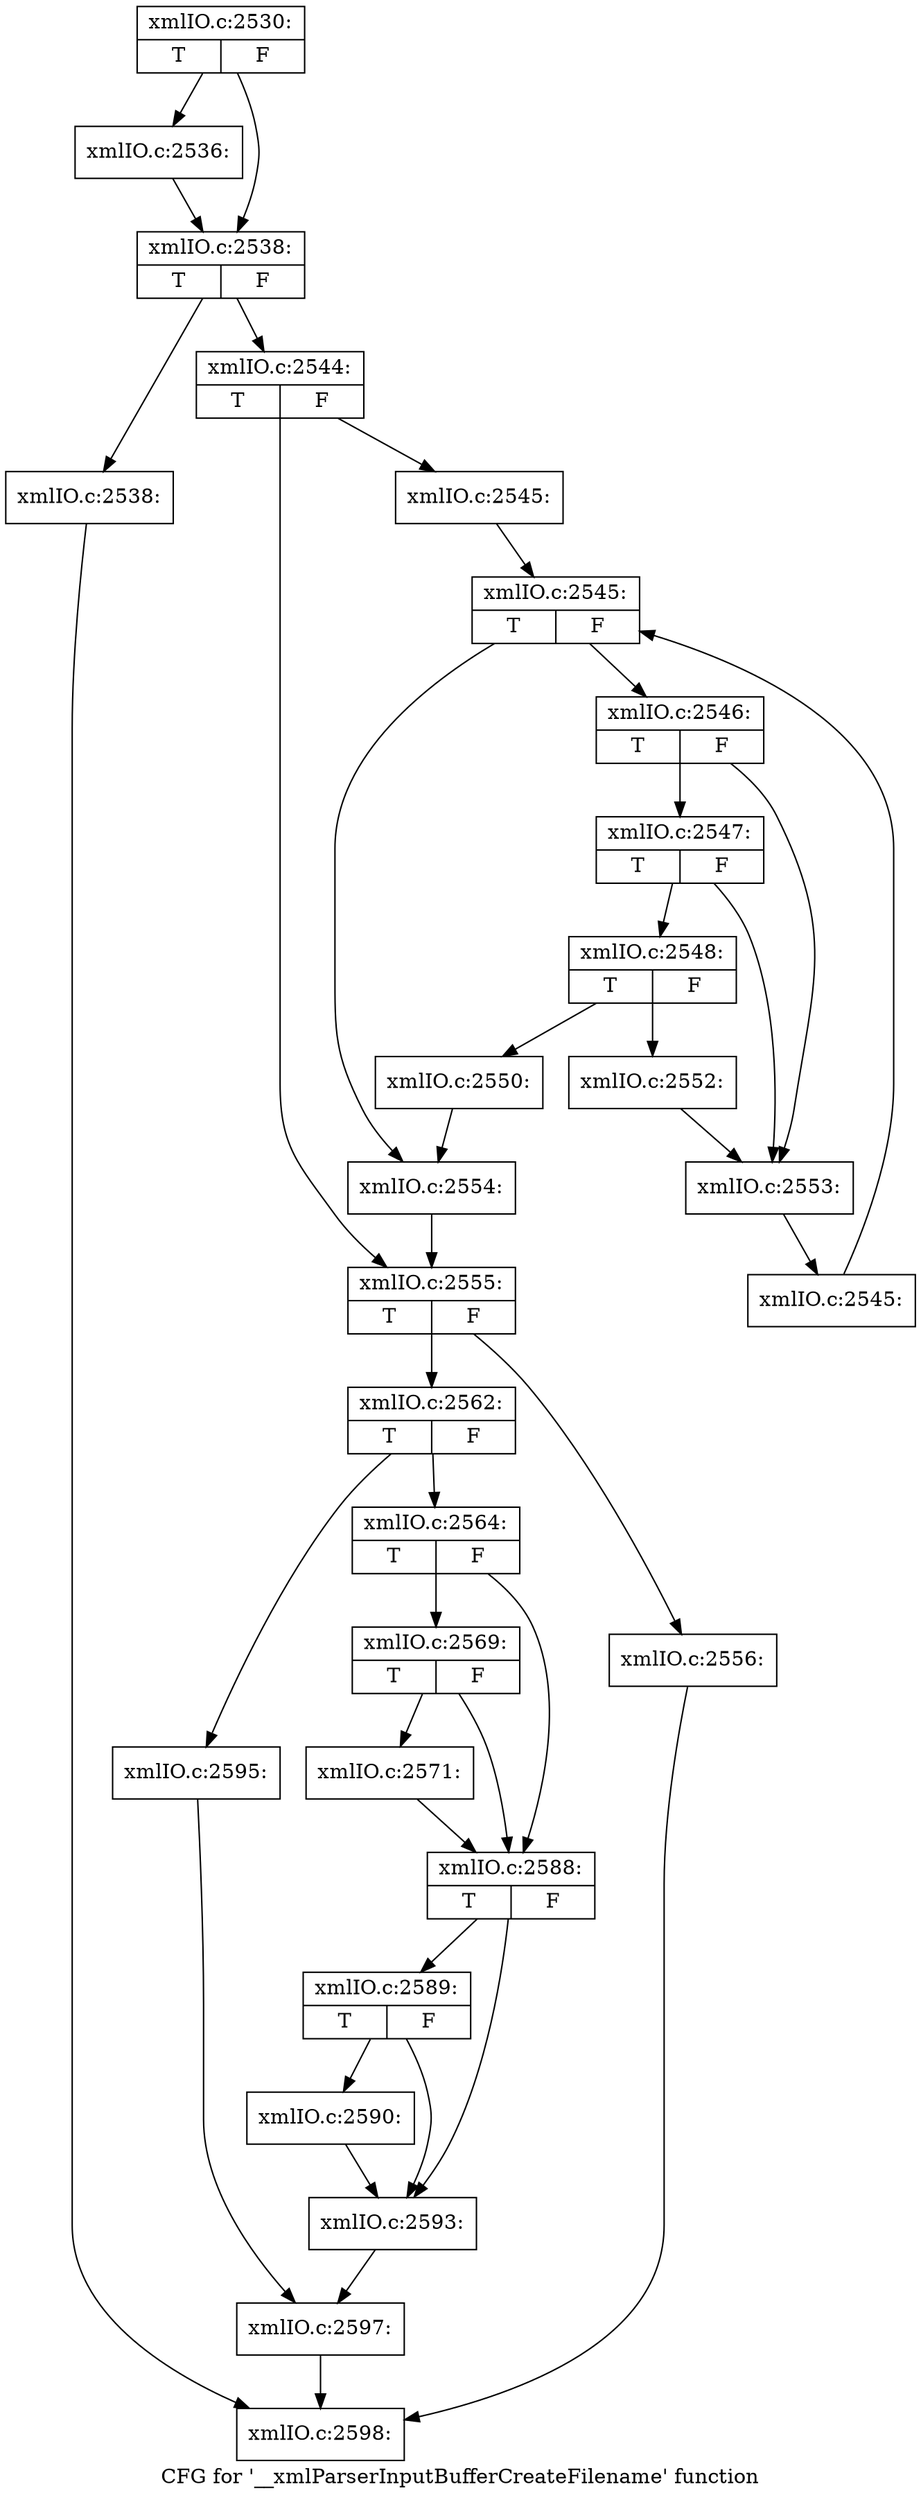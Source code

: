 digraph "CFG for '__xmlParserInputBufferCreateFilename' function" {
	label="CFG for '__xmlParserInputBufferCreateFilename' function";

	Node0x55ed34757b30 [shape=record,label="{xmlIO.c:2530:|{<s0>T|<s1>F}}"];
	Node0x55ed34757b30 -> Node0x55ed347646c0;
	Node0x55ed34757b30 -> Node0x55ed34764710;
	Node0x55ed347646c0 [shape=record,label="{xmlIO.c:2536:}"];
	Node0x55ed347646c0 -> Node0x55ed34764710;
	Node0x55ed34764710 [shape=record,label="{xmlIO.c:2538:|{<s0>T|<s1>F}}"];
	Node0x55ed34764710 -> Node0x55ed34764ac0;
	Node0x55ed34764710 -> Node0x55ed34764b10;
	Node0x55ed34764ac0 [shape=record,label="{xmlIO.c:2538:}"];
	Node0x55ed34764ac0 -> Node0x55ed34757ce0;
	Node0x55ed34764b10 [shape=record,label="{xmlIO.c:2544:|{<s0>T|<s1>F}}"];
	Node0x55ed34764b10 -> Node0x55ed34764f70;
	Node0x55ed34764b10 -> Node0x55ed34764fc0;
	Node0x55ed34764f70 [shape=record,label="{xmlIO.c:2545:}"];
	Node0x55ed34764f70 -> Node0x55ed34765590;
	Node0x55ed34765590 [shape=record,label="{xmlIO.c:2545:|{<s0>T|<s1>F}}"];
	Node0x55ed34765590 -> Node0x55ed34765870;
	Node0x55ed34765590 -> Node0x55ed34765310;
	Node0x55ed34765870 [shape=record,label="{xmlIO.c:2546:|{<s0>T|<s1>F}}"];
	Node0x55ed34765870 -> Node0x55ed34765c50;
	Node0x55ed34765870 -> Node0x55ed34765c00;
	Node0x55ed34765c50 [shape=record,label="{xmlIO.c:2547:|{<s0>T|<s1>F}}"];
	Node0x55ed34765c50 -> Node0x55ed34765bb0;
	Node0x55ed34765c50 -> Node0x55ed34765c00;
	Node0x55ed34765bb0 [shape=record,label="{xmlIO.c:2548:|{<s0>T|<s1>F}}"];
	Node0x55ed34765bb0 -> Node0x55ed34766950;
	Node0x55ed34765bb0 -> Node0x55ed347669a0;
	Node0x55ed34766950 [shape=record,label="{xmlIO.c:2550:}"];
	Node0x55ed34766950 -> Node0x55ed34765310;
	Node0x55ed347669a0 [shape=record,label="{xmlIO.c:2552:}"];
	Node0x55ed347669a0 -> Node0x55ed34765c00;
	Node0x55ed34765c00 [shape=record,label="{xmlIO.c:2553:}"];
	Node0x55ed34765c00 -> Node0x55ed347657e0;
	Node0x55ed347657e0 [shape=record,label="{xmlIO.c:2545:}"];
	Node0x55ed347657e0 -> Node0x55ed34765590;
	Node0x55ed34765310 [shape=record,label="{xmlIO.c:2554:}"];
	Node0x55ed34765310 -> Node0x55ed34764fc0;
	Node0x55ed34764fc0 [shape=record,label="{xmlIO.c:2555:|{<s0>T|<s1>F}}"];
	Node0x55ed34764fc0 -> Node0x55ed34767340;
	Node0x55ed34764fc0 -> Node0x55ed34767390;
	Node0x55ed34767340 [shape=record,label="{xmlIO.c:2556:}"];
	Node0x55ed34767340 -> Node0x55ed34757ce0;
	Node0x55ed34767390 [shape=record,label="{xmlIO.c:2562:|{<s0>T|<s1>F}}"];
	Node0x55ed34767390 -> Node0x55ed34767af0;
	Node0x55ed34767390 -> Node0x55ed34767b90;
	Node0x55ed34767af0 [shape=record,label="{xmlIO.c:2564:|{<s0>T|<s1>F}}"];
	Node0x55ed34767af0 -> Node0x55ed34768c30;
	Node0x55ed34767af0 -> Node0x55ed34768be0;
	Node0x55ed34768c30 [shape=record,label="{xmlIO.c:2569:|{<s0>T|<s1>F}}"];
	Node0x55ed34768c30 -> Node0x55ed34768b90;
	Node0x55ed34768c30 -> Node0x55ed34768be0;
	Node0x55ed34768b90 [shape=record,label="{xmlIO.c:2571:}"];
	Node0x55ed34768b90 -> Node0x55ed34768be0;
	Node0x55ed34768be0 [shape=record,label="{xmlIO.c:2588:|{<s0>T|<s1>F}}"];
	Node0x55ed34768be0 -> Node0x55ed3476a820;
	Node0x55ed34768be0 -> Node0x55ed3476a7d0;
	Node0x55ed3476a820 [shape=record,label="{xmlIO.c:2589:|{<s0>T|<s1>F}}"];
	Node0x55ed3476a820 -> Node0x55ed34769fd0;
	Node0x55ed3476a820 -> Node0x55ed3476a7d0;
	Node0x55ed34769fd0 [shape=record,label="{xmlIO.c:2590:}"];
	Node0x55ed34769fd0 -> Node0x55ed3476a7d0;
	Node0x55ed3476a7d0 [shape=record,label="{xmlIO.c:2593:}"];
	Node0x55ed3476a7d0 -> Node0x55ed34767b40;
	Node0x55ed34767b90 [shape=record,label="{xmlIO.c:2595:}"];
	Node0x55ed34767b90 -> Node0x55ed34767b40;
	Node0x55ed34767b40 [shape=record,label="{xmlIO.c:2597:}"];
	Node0x55ed34767b40 -> Node0x55ed34757ce0;
	Node0x55ed34757ce0 [shape=record,label="{xmlIO.c:2598:}"];
}
